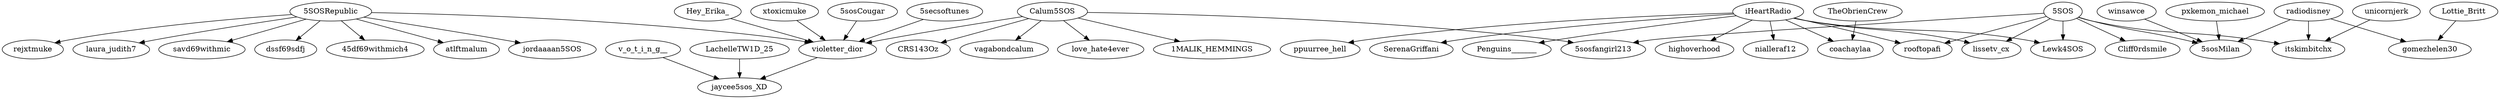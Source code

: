 strict digraph {
"5SOSRepublic" -> "jordaaaan5SOS"
"5SOSRepublic" -> "laura_judith7"
"5SOSRepublic" -> "savd69withmic"
"5SOSRepublic" -> "dssf69sdfj"
"5SOSRepublic" -> "45df69withmich4"
"5SOSRepublic" -> "atlftmalum"
"5SOSRepublic" -> "violetter_dior"
"5SOSRepublic" -> "rejxtmuke"
"Calum5SOS" -> "CRS143Oz"
"Calum5SOS" -> "vagabondcalum"
"Calum5SOS" -> "love_hate4ever"
"Calum5SOS" -> "1MALIK_HEMMINGS"
"Calum5SOS" -> "5sosfangirl213"
"Calum5SOS" -> "violetter_dior"
"iHeartRadio" -> "rooftopafi"
"iHeartRadio" -> "lissetv_cx"
"iHeartRadio" -> "highoverhood"
"iHeartRadio" -> "nialleraf12"
"iHeartRadio" -> "ppuurree_hell"
"iHeartRadio" -> "SerenaGriffani"
"iHeartRadio" -> "Penguins_______"
"iHeartRadio" -> "coachaylaa"
"iHeartRadio" -> "Lewk4SOS"
"5SOS" -> "rooftopafi"
"5SOS" -> "lissetv_cx"
"5SOS" -> "5sosMilan"
"5SOS" -> "itskimbitchx"
"5SOS" -> "Cliff0rdsmile"
"5SOS" -> "5sosfangirl213"
"5SOS" -> "Lewk4SOS"
"violetter_dior" -> "jaycee5sos_XD"
"5sosCougar" -> "violetter_dior"
"winsawce" -> "5sosMilan"
"radiodisney" -> "5sosMilan"
"radiodisney" -> "itskimbitchx"
"radiodisney" -> "gomezhelen30"
"unicornjerk" -> "itskimbitchx"
"pxkemon_michael" -> "5sosMilan"
"5secsoftunes" -> "violetter_dior"
"TheObrienCrew" -> "coachaylaa"
"Lottie_Britt" -> "gomezhelen30"
"Hey_Erika_" -> "violetter_dior"
"v_o_t_i_n_g__" -> "jaycee5sos_XD"
"LachelleTW1D_25" -> "jaycee5sos_XD"
"xtoxicmuke" -> "violetter_dior"
}